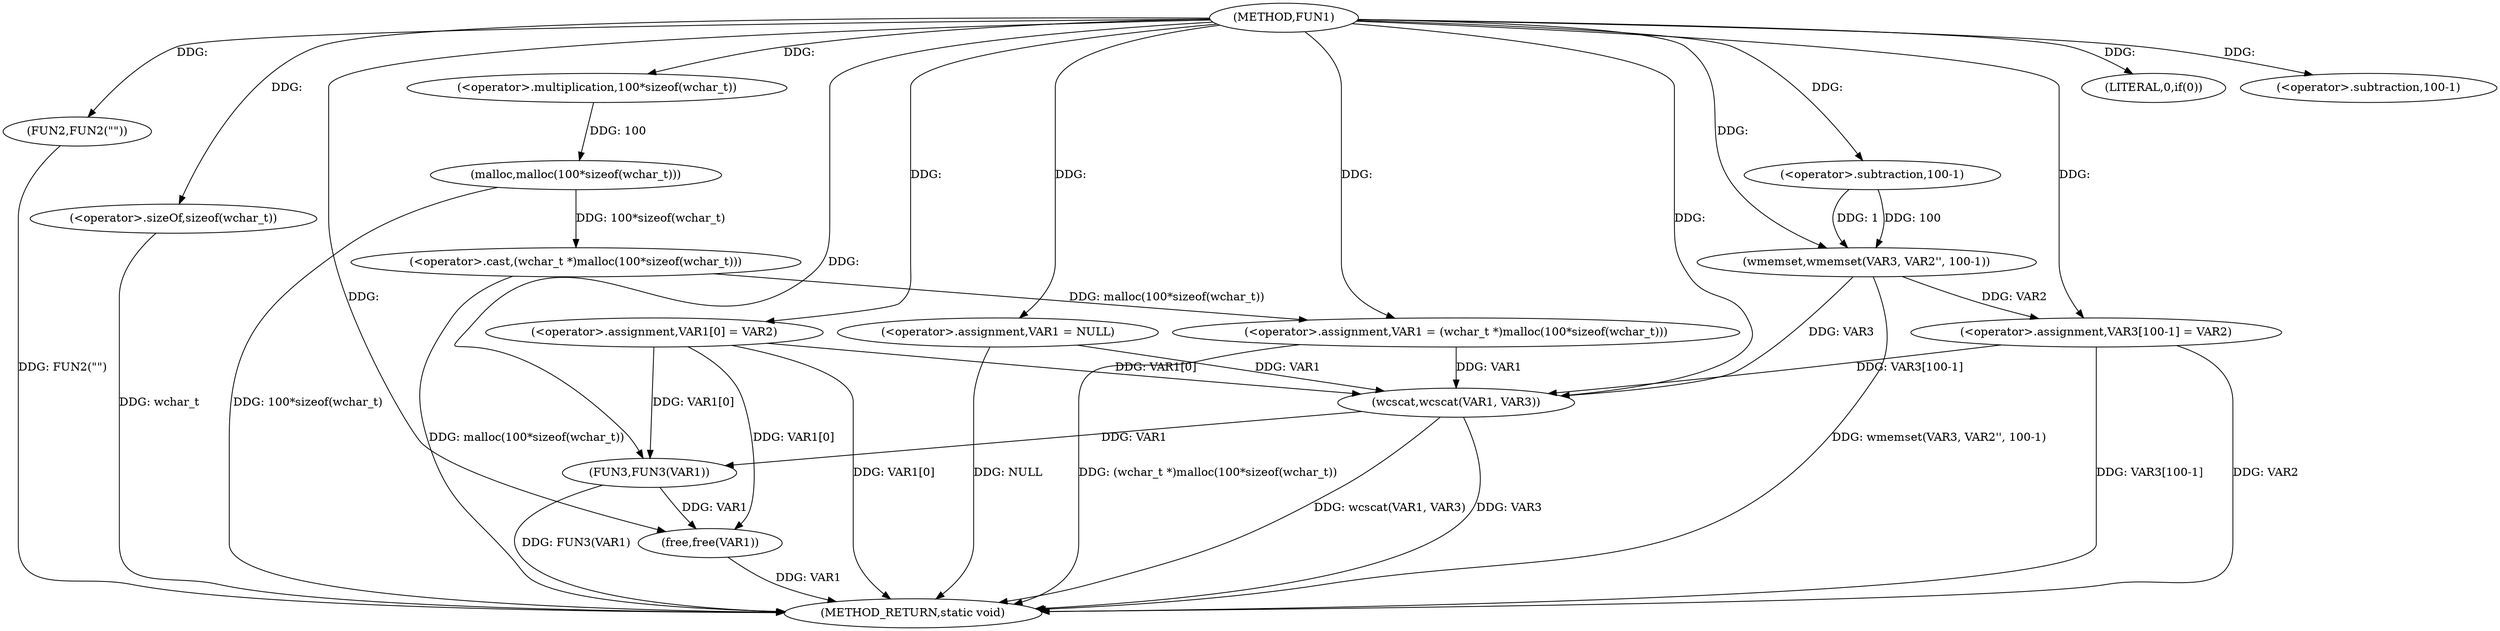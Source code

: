 digraph FUN1 {  
"1000100" [label = "(METHOD,FUN1)" ]
"1000149" [label = "(METHOD_RETURN,static void)" ]
"1000103" [label = "(<operator>.assignment,VAR1 = NULL)" ]
"1000107" [label = "(LITERAL,0,if(0))" ]
"1000109" [label = "(FUN2,FUN2(\"\"))" ]
"1000113" [label = "(<operator>.assignment,VAR1 = (wchar_t *)malloc(100*sizeof(wchar_t)))" ]
"1000115" [label = "(<operator>.cast,(wchar_t *)malloc(100*sizeof(wchar_t)))" ]
"1000117" [label = "(malloc,malloc(100*sizeof(wchar_t)))" ]
"1000118" [label = "(<operator>.multiplication,100*sizeof(wchar_t))" ]
"1000120" [label = "(<operator>.sizeOf,sizeof(wchar_t))" ]
"1000122" [label = "(<operator>.assignment,VAR1[0] = VAR2)" ]
"1000129" [label = "(wmemset,wmemset(VAR3, VAR2'', 100-1))" ]
"1000132" [label = "(<operator>.subtraction,100-1)" ]
"1000135" [label = "(<operator>.assignment,VAR3[100-1] = VAR2)" ]
"1000138" [label = "(<operator>.subtraction,100-1)" ]
"1000142" [label = "(wcscat,wcscat(VAR1, VAR3))" ]
"1000145" [label = "(FUN3,FUN3(VAR1))" ]
"1000147" [label = "(free,free(VAR1))" ]
  "1000115" -> "1000149"  [ label = "DDG: malloc(100*sizeof(wchar_t))"] 
  "1000142" -> "1000149"  [ label = "DDG: wcscat(VAR1, VAR3)"] 
  "1000103" -> "1000149"  [ label = "DDG: NULL"] 
  "1000147" -> "1000149"  [ label = "DDG: VAR1"] 
  "1000117" -> "1000149"  [ label = "DDG: 100*sizeof(wchar_t)"] 
  "1000109" -> "1000149"  [ label = "DDG: FUN2(\"\")"] 
  "1000122" -> "1000149"  [ label = "DDG: VAR1[0]"] 
  "1000135" -> "1000149"  [ label = "DDG: VAR2"] 
  "1000129" -> "1000149"  [ label = "DDG: wmemset(VAR3, VAR2'', 100-1)"] 
  "1000142" -> "1000149"  [ label = "DDG: VAR3"] 
  "1000113" -> "1000149"  [ label = "DDG: (wchar_t *)malloc(100*sizeof(wchar_t))"] 
  "1000120" -> "1000149"  [ label = "DDG: wchar_t"] 
  "1000135" -> "1000149"  [ label = "DDG: VAR3[100-1]"] 
  "1000145" -> "1000149"  [ label = "DDG: FUN3(VAR1)"] 
  "1000100" -> "1000103"  [ label = "DDG: "] 
  "1000100" -> "1000107"  [ label = "DDG: "] 
  "1000100" -> "1000109"  [ label = "DDG: "] 
  "1000115" -> "1000113"  [ label = "DDG: malloc(100*sizeof(wchar_t))"] 
  "1000100" -> "1000113"  [ label = "DDG: "] 
  "1000117" -> "1000115"  [ label = "DDG: 100*sizeof(wchar_t)"] 
  "1000118" -> "1000117"  [ label = "DDG: 100"] 
  "1000100" -> "1000118"  [ label = "DDG: "] 
  "1000100" -> "1000120"  [ label = "DDG: "] 
  "1000100" -> "1000122"  [ label = "DDG: "] 
  "1000100" -> "1000129"  [ label = "DDG: "] 
  "1000132" -> "1000129"  [ label = "DDG: 100"] 
  "1000132" -> "1000129"  [ label = "DDG: 1"] 
  "1000100" -> "1000132"  [ label = "DDG: "] 
  "1000129" -> "1000135"  [ label = "DDG: VAR2"] 
  "1000100" -> "1000135"  [ label = "DDG: "] 
  "1000100" -> "1000138"  [ label = "DDG: "] 
  "1000103" -> "1000142"  [ label = "DDG: VAR1"] 
  "1000113" -> "1000142"  [ label = "DDG: VAR1"] 
  "1000122" -> "1000142"  [ label = "DDG: VAR1[0]"] 
  "1000100" -> "1000142"  [ label = "DDG: "] 
  "1000129" -> "1000142"  [ label = "DDG: VAR3"] 
  "1000135" -> "1000142"  [ label = "DDG: VAR3[100-1]"] 
  "1000122" -> "1000145"  [ label = "DDG: VAR1[0]"] 
  "1000142" -> "1000145"  [ label = "DDG: VAR1"] 
  "1000100" -> "1000145"  [ label = "DDG: "] 
  "1000122" -> "1000147"  [ label = "DDG: VAR1[0]"] 
  "1000145" -> "1000147"  [ label = "DDG: VAR1"] 
  "1000100" -> "1000147"  [ label = "DDG: "] 
}
